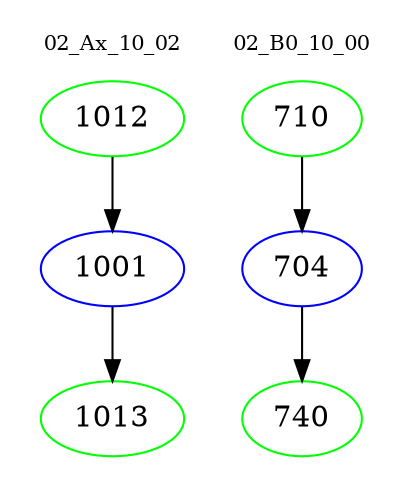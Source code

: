 digraph{
subgraph cluster_0 {
color = white
label = "02_Ax_10_02";
fontsize=10;
T0_1012 [label="1012", color="green"]
T0_1012 -> T0_1001 [color="black"]
T0_1001 [label="1001", color="blue"]
T0_1001 -> T0_1013 [color="black"]
T0_1013 [label="1013", color="green"]
}
subgraph cluster_1 {
color = white
label = "02_B0_10_00";
fontsize=10;
T1_710 [label="710", color="green"]
T1_710 -> T1_704 [color="black"]
T1_704 [label="704", color="blue"]
T1_704 -> T1_740 [color="black"]
T1_740 [label="740", color="green"]
}
}
